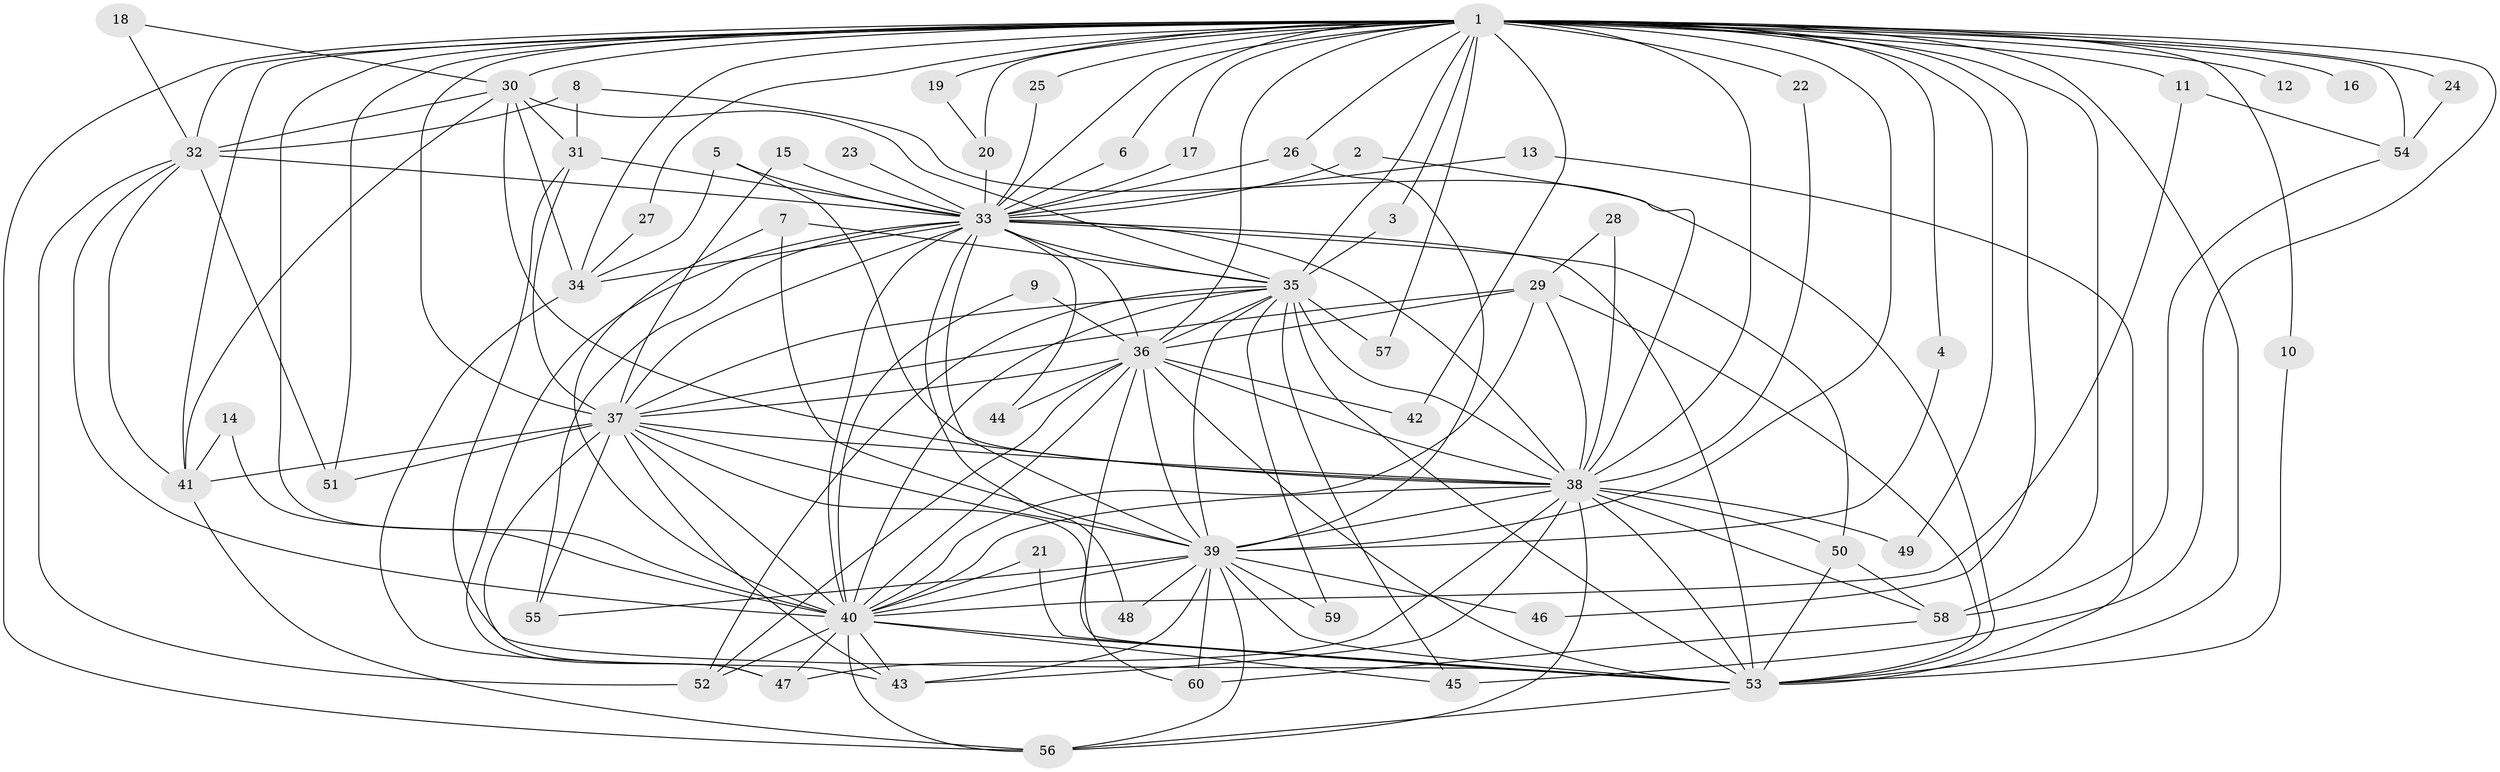 // original degree distribution, {27: 0.008333333333333333, 25: 0.008333333333333333, 24: 0.008333333333333333, 16: 0.008333333333333333, 17: 0.008333333333333333, 18: 0.016666666666666666, 20: 0.008333333333333333, 34: 0.008333333333333333, 21: 0.008333333333333333, 5: 0.03333333333333333, 6: 0.016666666666666666, 8: 0.008333333333333333, 11: 0.008333333333333333, 3: 0.24166666666666667, 4: 0.10833333333333334, 2: 0.5}
// Generated by graph-tools (version 1.1) at 2025/25/03/09/25 03:25:41]
// undirected, 60 vertices, 168 edges
graph export_dot {
graph [start="1"]
  node [color=gray90,style=filled];
  1;
  2;
  3;
  4;
  5;
  6;
  7;
  8;
  9;
  10;
  11;
  12;
  13;
  14;
  15;
  16;
  17;
  18;
  19;
  20;
  21;
  22;
  23;
  24;
  25;
  26;
  27;
  28;
  29;
  30;
  31;
  32;
  33;
  34;
  35;
  36;
  37;
  38;
  39;
  40;
  41;
  42;
  43;
  44;
  45;
  46;
  47;
  48;
  49;
  50;
  51;
  52;
  53;
  54;
  55;
  56;
  57;
  58;
  59;
  60;
  1 -- 3 [weight=1.0];
  1 -- 4 [weight=1.0];
  1 -- 6 [weight=1.0];
  1 -- 10 [weight=1.0];
  1 -- 11 [weight=1.0];
  1 -- 12 [weight=2.0];
  1 -- 16 [weight=1.0];
  1 -- 17 [weight=1.0];
  1 -- 19 [weight=1.0];
  1 -- 20 [weight=2.0];
  1 -- 22 [weight=2.0];
  1 -- 24 [weight=1.0];
  1 -- 25 [weight=1.0];
  1 -- 26 [weight=1.0];
  1 -- 27 [weight=1.0];
  1 -- 30 [weight=1.0];
  1 -- 32 [weight=1.0];
  1 -- 33 [weight=2.0];
  1 -- 34 [weight=1.0];
  1 -- 35 [weight=2.0];
  1 -- 36 [weight=2.0];
  1 -- 37 [weight=2.0];
  1 -- 38 [weight=3.0];
  1 -- 39 [weight=2.0];
  1 -- 40 [weight=3.0];
  1 -- 41 [weight=1.0];
  1 -- 42 [weight=1.0];
  1 -- 45 [weight=1.0];
  1 -- 46 [weight=1.0];
  1 -- 49 [weight=1.0];
  1 -- 51 [weight=1.0];
  1 -- 53 [weight=3.0];
  1 -- 54 [weight=2.0];
  1 -- 56 [weight=1.0];
  1 -- 57 [weight=1.0];
  1 -- 58 [weight=3.0];
  2 -- 33 [weight=1.0];
  2 -- 38 [weight=1.0];
  3 -- 35 [weight=1.0];
  4 -- 39 [weight=1.0];
  5 -- 33 [weight=2.0];
  5 -- 34 [weight=1.0];
  5 -- 38 [weight=1.0];
  6 -- 33 [weight=1.0];
  7 -- 35 [weight=1.0];
  7 -- 39 [weight=1.0];
  7 -- 40 [weight=1.0];
  8 -- 31 [weight=1.0];
  8 -- 32 [weight=1.0];
  8 -- 53 [weight=1.0];
  9 -- 36 [weight=1.0];
  9 -- 40 [weight=1.0];
  10 -- 53 [weight=1.0];
  11 -- 40 [weight=1.0];
  11 -- 54 [weight=1.0];
  13 -- 33 [weight=1.0];
  13 -- 53 [weight=1.0];
  14 -- 40 [weight=1.0];
  14 -- 41 [weight=1.0];
  15 -- 33 [weight=1.0];
  15 -- 37 [weight=1.0];
  17 -- 33 [weight=1.0];
  18 -- 30 [weight=1.0];
  18 -- 32 [weight=2.0];
  19 -- 20 [weight=1.0];
  20 -- 33 [weight=1.0];
  21 -- 40 [weight=1.0];
  21 -- 53 [weight=1.0];
  22 -- 38 [weight=1.0];
  23 -- 33 [weight=1.0];
  24 -- 54 [weight=1.0];
  25 -- 33 [weight=1.0];
  26 -- 33 [weight=1.0];
  26 -- 39 [weight=1.0];
  27 -- 34 [weight=1.0];
  28 -- 29 [weight=1.0];
  28 -- 38 [weight=1.0];
  29 -- 36 [weight=3.0];
  29 -- 37 [weight=1.0];
  29 -- 38 [weight=1.0];
  29 -- 40 [weight=1.0];
  29 -- 53 [weight=1.0];
  30 -- 31 [weight=2.0];
  30 -- 32 [weight=1.0];
  30 -- 34 [weight=2.0];
  30 -- 35 [weight=1.0];
  30 -- 38 [weight=1.0];
  30 -- 41 [weight=1.0];
  31 -- 33 [weight=1.0];
  31 -- 37 [weight=1.0];
  31 -- 53 [weight=1.0];
  32 -- 33 [weight=1.0];
  32 -- 40 [weight=1.0];
  32 -- 41 [weight=1.0];
  32 -- 51 [weight=2.0];
  32 -- 52 [weight=1.0];
  33 -- 34 [weight=1.0];
  33 -- 35 [weight=1.0];
  33 -- 36 [weight=2.0];
  33 -- 37 [weight=2.0];
  33 -- 38 [weight=1.0];
  33 -- 39 [weight=1.0];
  33 -- 40 [weight=1.0];
  33 -- 44 [weight=1.0];
  33 -- 47 [weight=1.0];
  33 -- 48 [weight=1.0];
  33 -- 50 [weight=1.0];
  33 -- 53 [weight=2.0];
  33 -- 55 [weight=1.0];
  34 -- 43 [weight=1.0];
  35 -- 36 [weight=1.0];
  35 -- 37 [weight=2.0];
  35 -- 38 [weight=2.0];
  35 -- 39 [weight=1.0];
  35 -- 40 [weight=1.0];
  35 -- 45 [weight=1.0];
  35 -- 52 [weight=1.0];
  35 -- 53 [weight=1.0];
  35 -- 57 [weight=1.0];
  35 -- 59 [weight=1.0];
  36 -- 37 [weight=1.0];
  36 -- 38 [weight=1.0];
  36 -- 39 [weight=1.0];
  36 -- 40 [weight=1.0];
  36 -- 42 [weight=1.0];
  36 -- 44 [weight=1.0];
  36 -- 52 [weight=1.0];
  36 -- 53 [weight=1.0];
  36 -- 60 [weight=1.0];
  37 -- 38 [weight=2.0];
  37 -- 39 [weight=1.0];
  37 -- 40 [weight=1.0];
  37 -- 41 [weight=1.0];
  37 -- 43 [weight=1.0];
  37 -- 47 [weight=1.0];
  37 -- 51 [weight=1.0];
  37 -- 53 [weight=1.0];
  37 -- 55 [weight=1.0];
  38 -- 39 [weight=1.0];
  38 -- 40 [weight=1.0];
  38 -- 43 [weight=1.0];
  38 -- 47 [weight=1.0];
  38 -- 49 [weight=1.0];
  38 -- 50 [weight=1.0];
  38 -- 53 [weight=1.0];
  38 -- 56 [weight=1.0];
  38 -- 58 [weight=1.0];
  39 -- 40 [weight=1.0];
  39 -- 43 [weight=1.0];
  39 -- 46 [weight=1.0];
  39 -- 48 [weight=1.0];
  39 -- 53 [weight=1.0];
  39 -- 55 [weight=1.0];
  39 -- 56 [weight=1.0];
  39 -- 59 [weight=1.0];
  39 -- 60 [weight=1.0];
  40 -- 43 [weight=1.0];
  40 -- 45 [weight=1.0];
  40 -- 47 [weight=1.0];
  40 -- 52 [weight=1.0];
  40 -- 53 [weight=1.0];
  40 -- 56 [weight=1.0];
  41 -- 56 [weight=1.0];
  50 -- 53 [weight=3.0];
  50 -- 58 [weight=1.0];
  53 -- 56 [weight=1.0];
  54 -- 58 [weight=1.0];
  58 -- 60 [weight=1.0];
}
